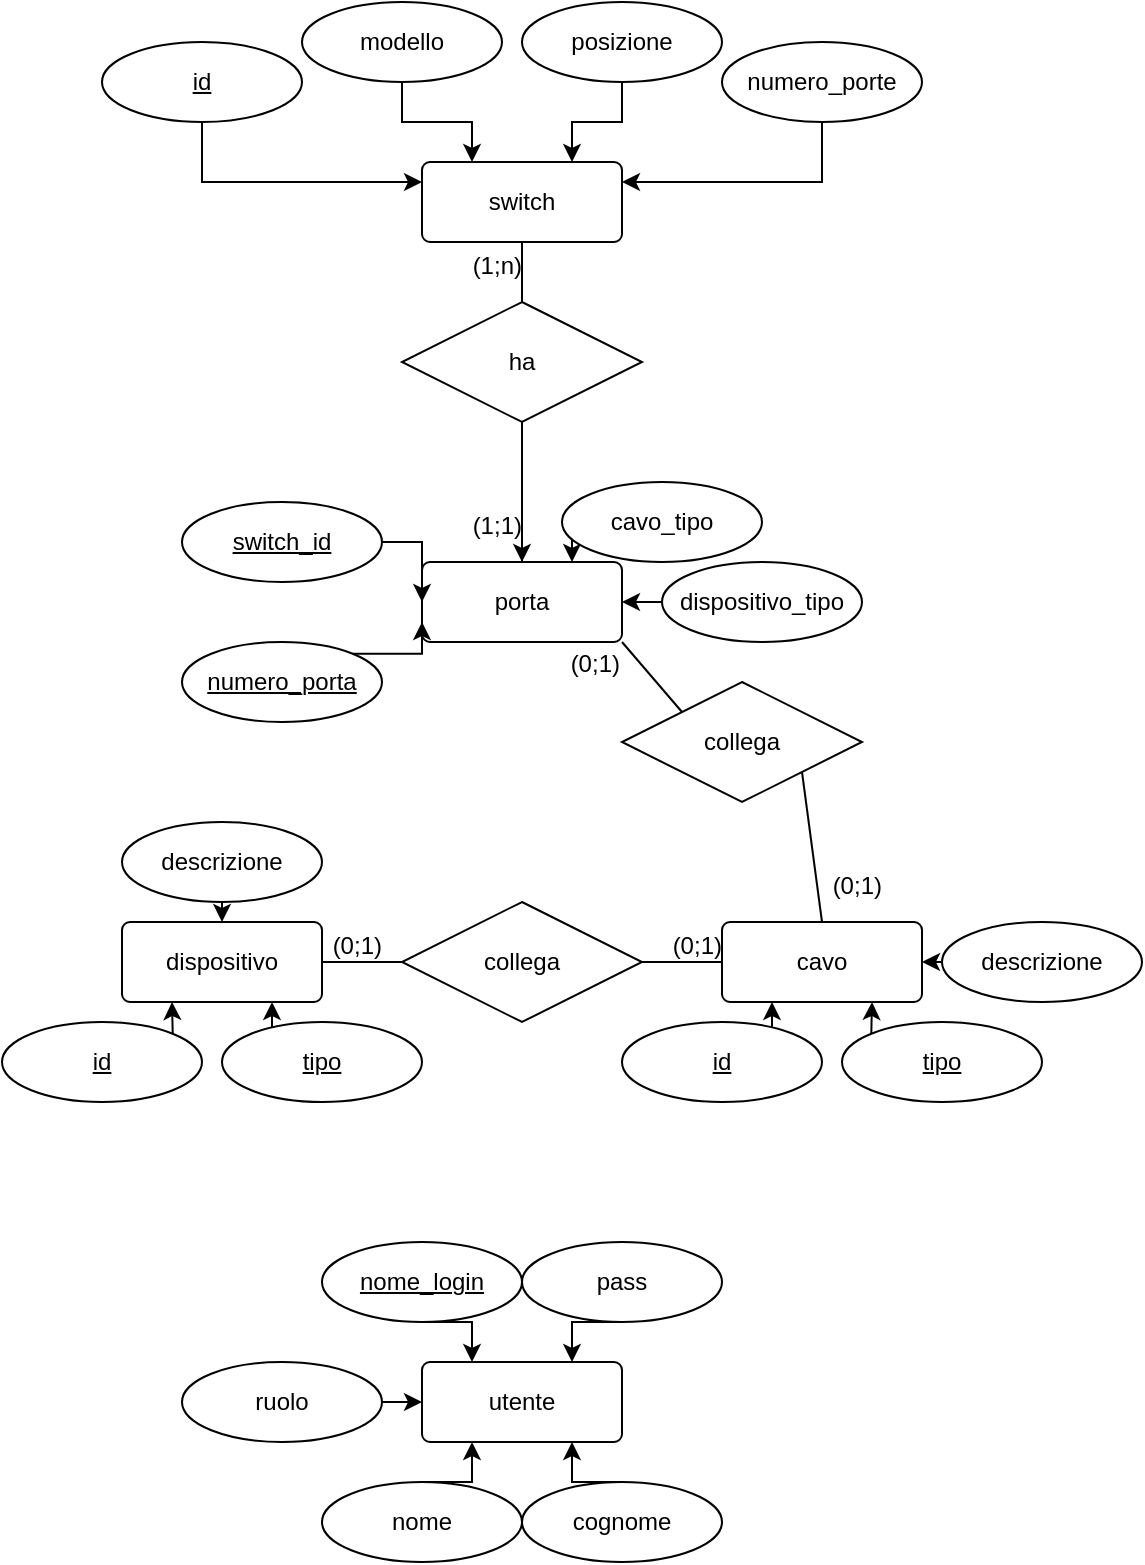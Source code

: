<mxfile version="13.8.0" type="device"><diagram id="R2lEEEUBdFMjLlhIrx00" name="Page-1"><mxGraphModel dx="1422" dy="713" grid="1" gridSize="10" guides="1" tooltips="1" connect="1" arrows="1" fold="1" page="1" pageScale="1" pageWidth="850" pageHeight="1100" math="0" shadow="0" extFonts="Permanent Marker^https://fonts.googleapis.com/css?family=Permanent+Marker"><root><mxCell id="0"/><mxCell id="1" parent="0"/><mxCell id="G7n4T4N7k4rPxcXfdLJF-1" value="switch" style="rounded=1;arcSize=10;whiteSpace=wrap;html=1;align=center;" parent="1" vertex="1"><mxGeometry x="390" y="140" width="100" height="40" as="geometry"/></mxCell><mxCell id="G7n4T4N7k4rPxcXfdLJF-14" style="edgeStyle=orthogonalEdgeStyle;rounded=0;orthogonalLoop=1;jettySize=auto;html=1;entryX=0;entryY=0.25;entryDx=0;entryDy=0;" parent="1" target="G7n4T4N7k4rPxcXfdLJF-1" edge="1"><mxGeometry relative="1" as="geometry"><mxPoint x="280" y="120" as="sourcePoint"/><Array as="points"><mxPoint x="280" y="150"/></Array></mxGeometry></mxCell><mxCell id="G7n4T4N7k4rPxcXfdLJF-10" style="edgeStyle=orthogonalEdgeStyle;rounded=0;orthogonalLoop=1;jettySize=auto;html=1;exitX=0.5;exitY=1;exitDx=0;exitDy=0;entryX=0.75;entryY=0;entryDx=0;entryDy=0;" parent="1" source="G7n4T4N7k4rPxcXfdLJF-4" target="G7n4T4N7k4rPxcXfdLJF-1" edge="1"><mxGeometry relative="1" as="geometry"/></mxCell><mxCell id="G7n4T4N7k4rPxcXfdLJF-4" value="posizione" style="ellipse;whiteSpace=wrap;html=1;align=center;" parent="1" vertex="1"><mxGeometry x="440" y="60" width="100" height="40" as="geometry"/></mxCell><mxCell id="G7n4T4N7k4rPxcXfdLJF-13" style="edgeStyle=orthogonalEdgeStyle;rounded=0;orthogonalLoop=1;jettySize=auto;html=1;exitX=0.5;exitY=1;exitDx=0;exitDy=0;entryX=1;entryY=0.25;entryDx=0;entryDy=0;" parent="1" source="G7n4T4N7k4rPxcXfdLJF-6" target="G7n4T4N7k4rPxcXfdLJF-1" edge="1"><mxGeometry relative="1" as="geometry"/></mxCell><mxCell id="G7n4T4N7k4rPxcXfdLJF-6" value="numero_porte" style="ellipse;whiteSpace=wrap;html=1;align=center;" parent="1" vertex="1"><mxGeometry x="540" y="80" width="100" height="40" as="geometry"/></mxCell><mxCell id="G7n4T4N7k4rPxcXfdLJF-7" value="id" style="ellipse;whiteSpace=wrap;html=1;align=center;fontStyle=4;" parent="1" vertex="1"><mxGeometry x="230" y="80" width="100" height="40" as="geometry"/></mxCell><mxCell id="G7n4T4N7k4rPxcXfdLJF-16" value="dispositivo" style="rounded=1;arcSize=10;whiteSpace=wrap;html=1;align=center;" parent="1" vertex="1"><mxGeometry x="240" y="520" width="100" height="40" as="geometry"/></mxCell><mxCell id="G7n4T4N7k4rPxcXfdLJF-17" value="cavo" style="rounded=1;arcSize=10;whiteSpace=wrap;html=1;align=center;" parent="1" vertex="1"><mxGeometry x="540" y="520" width="100" height="40" as="geometry"/></mxCell><mxCell id="G7n4T4N7k4rPxcXfdLJF-19" style="edgeStyle=orthogonalEdgeStyle;rounded=0;orthogonalLoop=1;jettySize=auto;html=1;exitX=0.5;exitY=1;exitDx=0;exitDy=0;entryX=0.25;entryY=0;entryDx=0;entryDy=0;" parent="1" source="G7n4T4N7k4rPxcXfdLJF-18" target="G7n4T4N7k4rPxcXfdLJF-1" edge="1"><mxGeometry relative="1" as="geometry"/></mxCell><mxCell id="G7n4T4N7k4rPxcXfdLJF-18" value="modello" style="ellipse;whiteSpace=wrap;html=1;align=center;" parent="1" vertex="1"><mxGeometry x="330" y="60" width="100" height="40" as="geometry"/></mxCell><mxCell id="G7n4T4N7k4rPxcXfdLJF-61" style="edgeStyle=orthogonalEdgeStyle;rounded=0;orthogonalLoop=1;jettySize=auto;html=1;exitX=1;exitY=0;exitDx=0;exitDy=0;entryX=0.25;entryY=1;entryDx=0;entryDy=0;" parent="1" source="G7n4T4N7k4rPxcXfdLJF-20" target="G7n4T4N7k4rPxcXfdLJF-16" edge="1"><mxGeometry relative="1" as="geometry"/></mxCell><mxCell id="G7n4T4N7k4rPxcXfdLJF-20" value="id" style="ellipse;whiteSpace=wrap;html=1;align=center;fontStyle=4;" parent="1" vertex="1"><mxGeometry x="180" y="570" width="100" height="40" as="geometry"/></mxCell><mxCell id="G7n4T4N7k4rPxcXfdLJF-62" style="edgeStyle=orthogonalEdgeStyle;rounded=0;orthogonalLoop=1;jettySize=auto;html=1;exitX=0;exitY=0;exitDx=0;exitDy=0;entryX=0.75;entryY=1;entryDx=0;entryDy=0;" parent="1" source="G7n4T4N7k4rPxcXfdLJF-21" target="G7n4T4N7k4rPxcXfdLJF-16" edge="1"><mxGeometry relative="1" as="geometry"/></mxCell><mxCell id="G7n4T4N7k4rPxcXfdLJF-21" value="tipo" style="ellipse;whiteSpace=wrap;html=1;align=center;fontStyle=4" parent="1" vertex="1"><mxGeometry x="290" y="570" width="100" height="40" as="geometry"/></mxCell><mxCell id="G7n4T4N7k4rPxcXfdLJF-63" style="edgeStyle=orthogonalEdgeStyle;rounded=0;orthogonalLoop=1;jettySize=auto;html=1;exitX=1;exitY=0;exitDx=0;exitDy=0;entryX=0.25;entryY=1;entryDx=0;entryDy=0;" parent="1" source="G7n4T4N7k4rPxcXfdLJF-22" target="G7n4T4N7k4rPxcXfdLJF-17" edge="1"><mxGeometry relative="1" as="geometry"/></mxCell><mxCell id="G7n4T4N7k4rPxcXfdLJF-22" value="id" style="ellipse;whiteSpace=wrap;html=1;align=center;fontStyle=4;" parent="1" vertex="1"><mxGeometry x="490" y="570" width="100" height="40" as="geometry"/></mxCell><mxCell id="G7n4T4N7k4rPxcXfdLJF-64" style="edgeStyle=orthogonalEdgeStyle;rounded=0;orthogonalLoop=1;jettySize=auto;html=1;exitX=0;exitY=0;exitDx=0;exitDy=0;entryX=0.75;entryY=1;entryDx=0;entryDy=0;" parent="1" source="G7n4T4N7k4rPxcXfdLJF-23" target="G7n4T4N7k4rPxcXfdLJF-17" edge="1"><mxGeometry relative="1" as="geometry"/></mxCell><mxCell id="G7n4T4N7k4rPxcXfdLJF-23" value="tipo" style="ellipse;whiteSpace=wrap;html=1;align=center;fontStyle=4" parent="1" vertex="1"><mxGeometry x="600" y="570" width="100" height="40" as="geometry"/></mxCell><mxCell id="G7n4T4N7k4rPxcXfdLJF-30" value="porta" style="rounded=1;arcSize=10;whiteSpace=wrap;html=1;align=center;" parent="1" vertex="1"><mxGeometry x="390" y="340" width="100" height="40" as="geometry"/></mxCell><mxCell id="G7n4T4N7k4rPxcXfdLJF-31" value="collega" style="shape=rhombus;perimeter=rhombusPerimeter;whiteSpace=wrap;html=1;align=center;" parent="1" vertex="1"><mxGeometry x="380" y="510" width="120" height="60" as="geometry"/></mxCell><mxCell id="G7n4T4N7k4rPxcXfdLJF-33" value="" style="endArrow=none;html=1;rounded=0;exitX=1;exitY=0.5;exitDx=0;exitDy=0;entryX=0;entryY=0.5;entryDx=0;entryDy=0;" parent="1" source="G7n4T4N7k4rPxcXfdLJF-16" target="G7n4T4N7k4rPxcXfdLJF-31" edge="1"><mxGeometry relative="1" as="geometry"><mxPoint x="340" y="500" as="sourcePoint"/><mxPoint x="360" y="520" as="targetPoint"/></mxGeometry></mxCell><mxCell id="G7n4T4N7k4rPxcXfdLJF-34" value="(0;1)" style="resizable=0;html=1;align=right;verticalAlign=bottom;" parent="G7n4T4N7k4rPxcXfdLJF-33" connectable="0" vertex="1"><mxGeometry x="1" relative="1" as="geometry"><mxPoint x="-10" as="offset"/></mxGeometry></mxCell><mxCell id="G7n4T4N7k4rPxcXfdLJF-35" value="" style="endArrow=none;html=1;rounded=0;exitX=0;exitY=0.5;exitDx=0;exitDy=0;entryX=1;entryY=0.5;entryDx=0;entryDy=0;" parent="1" source="G7n4T4N7k4rPxcXfdLJF-17" target="G7n4T4N7k4rPxcXfdLJF-31" edge="1"><mxGeometry relative="1" as="geometry"><mxPoint x="510" y="550" as="sourcePoint"/><mxPoint x="530" y="530" as="targetPoint"/></mxGeometry></mxCell><mxCell id="G7n4T4N7k4rPxcXfdLJF-36" value="(0;1)" style="resizable=0;html=1;align=right;verticalAlign=bottom;" parent="G7n4T4N7k4rPxcXfdLJF-35" connectable="0" vertex="1"><mxGeometry x="1" relative="1" as="geometry"><mxPoint x="40" as="offset"/></mxGeometry></mxCell><mxCell id="G7n4T4N7k4rPxcXfdLJF-37" value="collega" style="shape=rhombus;perimeter=rhombusPerimeter;whiteSpace=wrap;html=1;align=center;" parent="1" vertex="1"><mxGeometry x="490" y="400" width="120" height="60" as="geometry"/></mxCell><mxCell id="G7n4T4N7k4rPxcXfdLJF-38" value="" style="endArrow=none;html=1;rounded=0;entryX=1;entryY=1;entryDx=0;entryDy=0;exitX=0.5;exitY=0;exitDx=0;exitDy=0;" parent="1" source="G7n4T4N7k4rPxcXfdLJF-17" target="G7n4T4N7k4rPxcXfdLJF-37" edge="1"><mxGeometry relative="1" as="geometry"><mxPoint x="340" y="440" as="sourcePoint"/><mxPoint x="500" y="440" as="targetPoint"/></mxGeometry></mxCell><mxCell id="G7n4T4N7k4rPxcXfdLJF-39" value="(0;1)&lt;br&gt;" style="resizable=0;html=1;align=right;verticalAlign=bottom;" parent="G7n4T4N7k4rPxcXfdLJF-38" connectable="0" vertex="1"><mxGeometry x="1" relative="1" as="geometry"><mxPoint x="40.04" y="65.33" as="offset"/></mxGeometry></mxCell><mxCell id="G7n4T4N7k4rPxcXfdLJF-40" value="" style="endArrow=none;html=1;rounded=0;entryX=0;entryY=0;entryDx=0;entryDy=0;exitX=1;exitY=1;exitDx=0;exitDy=0;" parent="1" source="G7n4T4N7k4rPxcXfdLJF-30" target="G7n4T4N7k4rPxcXfdLJF-37" edge="1"><mxGeometry relative="1" as="geometry"><mxPoint x="340" y="440" as="sourcePoint"/><mxPoint x="500" y="440" as="targetPoint"/></mxGeometry></mxCell><mxCell id="G7n4T4N7k4rPxcXfdLJF-41" value="(0;1)" style="resizable=0;html=1;align=right;verticalAlign=bottom;" parent="G7n4T4N7k4rPxcXfdLJF-40" connectable="0" vertex="1"><mxGeometry x="1" relative="1" as="geometry"><mxPoint x="-29.94" y="-14.93" as="offset"/></mxGeometry></mxCell><mxCell id="G7n4T4N7k4rPxcXfdLJF-53" value="" style="edgeStyle=orthogonalEdgeStyle;rounded=0;orthogonalLoop=1;jettySize=auto;html=1;" parent="1" source="G7n4T4N7k4rPxcXfdLJF-42" target="G7n4T4N7k4rPxcXfdLJF-30" edge="1"><mxGeometry relative="1" as="geometry"/></mxCell><mxCell id="G7n4T4N7k4rPxcXfdLJF-42" value="ha" style="shape=rhombus;perimeter=rhombusPerimeter;whiteSpace=wrap;html=1;align=center;" parent="1" vertex="1"><mxGeometry x="380" y="210" width="120" height="60" as="geometry"/></mxCell><mxCell id="G7n4T4N7k4rPxcXfdLJF-45" value="" style="endArrow=none;html=1;rounded=0;entryX=0.5;entryY=1;entryDx=0;entryDy=0;exitX=0.5;exitY=0;exitDx=0;exitDy=0;" parent="1" source="G7n4T4N7k4rPxcXfdLJF-30" target="G7n4T4N7k4rPxcXfdLJF-42" edge="1"><mxGeometry relative="1" as="geometry"><mxPoint x="340" y="390" as="sourcePoint"/><mxPoint x="500" y="390" as="targetPoint"/></mxGeometry></mxCell><mxCell id="G7n4T4N7k4rPxcXfdLJF-46" value="(1;1)" style="resizable=0;html=1;align=right;verticalAlign=bottom;" parent="G7n4T4N7k4rPxcXfdLJF-45" connectable="0" vertex="1"><mxGeometry x="1" relative="1" as="geometry"><mxPoint y="60" as="offset"/></mxGeometry></mxCell><mxCell id="G7n4T4N7k4rPxcXfdLJF-51" value="" style="endArrow=none;html=1;rounded=0;exitX=0.5;exitY=1;exitDx=0;exitDy=0;entryX=0.5;entryY=0;entryDx=0;entryDy=0;" parent="1" source="G7n4T4N7k4rPxcXfdLJF-1" target="G7n4T4N7k4rPxcXfdLJF-42" edge="1"><mxGeometry relative="1" as="geometry"><mxPoint x="340" y="390" as="sourcePoint"/><mxPoint x="500" y="390" as="targetPoint"/></mxGeometry></mxCell><mxCell id="G7n4T4N7k4rPxcXfdLJF-52" value="(1;n)" style="resizable=0;html=1;align=right;verticalAlign=bottom;" parent="G7n4T4N7k4rPxcXfdLJF-51" connectable="0" vertex="1"><mxGeometry x="1" relative="1" as="geometry"><mxPoint y="-10" as="offset"/></mxGeometry></mxCell><mxCell id="G7n4T4N7k4rPxcXfdLJF-57" style="edgeStyle=orthogonalEdgeStyle;rounded=0;orthogonalLoop=1;jettySize=auto;html=1;exitX=1;exitY=0.5;exitDx=0;exitDy=0;" parent="1" source="G7n4T4N7k4rPxcXfdLJF-54" edge="1"><mxGeometry relative="1" as="geometry"><mxPoint x="390" y="360" as="targetPoint"/></mxGeometry></mxCell><mxCell id="G7n4T4N7k4rPxcXfdLJF-54" value="switch_id" style="ellipse;whiteSpace=wrap;html=1;align=center;fontStyle=4;" parent="1" vertex="1"><mxGeometry x="270" y="310" width="100" height="40" as="geometry"/></mxCell><mxCell id="B3CRnPO2sCqdGb9LZtp1-7" style="edgeStyle=orthogonalEdgeStyle;rounded=0;orthogonalLoop=1;jettySize=auto;html=1;exitX=1;exitY=0;exitDx=0;exitDy=0;entryX=0;entryY=0.75;entryDx=0;entryDy=0;" parent="1" source="G7n4T4N7k4rPxcXfdLJF-58" target="G7n4T4N7k4rPxcXfdLJF-30" edge="1"><mxGeometry relative="1" as="geometry"/></mxCell><mxCell id="G7n4T4N7k4rPxcXfdLJF-58" value="&lt;u&gt;numero_porta&lt;/u&gt;" style="ellipse;whiteSpace=wrap;html=1;align=center;" parent="1" vertex="1"><mxGeometry x="270" y="380" width="100" height="40" as="geometry"/></mxCell><mxCell id="G7n4T4N7k4rPxcXfdLJF-65" value="utente" style="rounded=1;arcSize=10;whiteSpace=wrap;html=1;align=center;" parent="1" vertex="1"><mxGeometry x="390" y="740" width="100" height="40" as="geometry"/></mxCell><mxCell id="G7n4T4N7k4rPxcXfdLJF-67" style="edgeStyle=orthogonalEdgeStyle;rounded=0;orthogonalLoop=1;jettySize=auto;html=1;exitX=0.5;exitY=1;exitDx=0;exitDy=0;entryX=0.25;entryY=0;entryDx=0;entryDy=0;" parent="1" source="G7n4T4N7k4rPxcXfdLJF-66" target="G7n4T4N7k4rPxcXfdLJF-65" edge="1"><mxGeometry relative="1" as="geometry"/></mxCell><mxCell id="G7n4T4N7k4rPxcXfdLJF-66" value="nome_login" style="ellipse;whiteSpace=wrap;html=1;align=center;fontStyle=4;" parent="1" vertex="1"><mxGeometry x="340" y="680" width="100" height="40" as="geometry"/></mxCell><mxCell id="G7n4T4N7k4rPxcXfdLJF-70" style="edgeStyle=orthogonalEdgeStyle;rounded=0;orthogonalLoop=1;jettySize=auto;html=1;exitX=0.5;exitY=1;exitDx=0;exitDy=0;entryX=0.75;entryY=0;entryDx=0;entryDy=0;" parent="1" source="G7n4T4N7k4rPxcXfdLJF-68" target="G7n4T4N7k4rPxcXfdLJF-65" edge="1"><mxGeometry relative="1" as="geometry"/></mxCell><mxCell id="G7n4T4N7k4rPxcXfdLJF-68" value="pass" style="ellipse;whiteSpace=wrap;html=1;align=center;" parent="1" vertex="1"><mxGeometry x="440" y="680" width="100" height="40" as="geometry"/></mxCell><mxCell id="G7n4T4N7k4rPxcXfdLJF-75" style="edgeStyle=orthogonalEdgeStyle;rounded=0;orthogonalLoop=1;jettySize=auto;html=1;exitX=0.5;exitY=0;exitDx=0;exitDy=0;entryX=0.25;entryY=1;entryDx=0;entryDy=0;" parent="1" source="G7n4T4N7k4rPxcXfdLJF-73" target="G7n4T4N7k4rPxcXfdLJF-65" edge="1"><mxGeometry relative="1" as="geometry"/></mxCell><mxCell id="G7n4T4N7k4rPxcXfdLJF-73" value="nome" style="ellipse;whiteSpace=wrap;html=1;align=center;" parent="1" vertex="1"><mxGeometry x="340" y="800" width="100" height="40" as="geometry"/></mxCell><mxCell id="G7n4T4N7k4rPxcXfdLJF-76" style="edgeStyle=orthogonalEdgeStyle;rounded=0;orthogonalLoop=1;jettySize=auto;html=1;exitX=0.5;exitY=0;exitDx=0;exitDy=0;entryX=0.75;entryY=1;entryDx=0;entryDy=0;" parent="1" source="G7n4T4N7k4rPxcXfdLJF-74" target="G7n4T4N7k4rPxcXfdLJF-65" edge="1"><mxGeometry relative="1" as="geometry"/></mxCell><mxCell id="G7n4T4N7k4rPxcXfdLJF-74" value="cognome" style="ellipse;whiteSpace=wrap;html=1;align=center;" parent="1" vertex="1"><mxGeometry x="440" y="800" width="100" height="40" as="geometry"/></mxCell><mxCell id="G7n4T4N7k4rPxcXfdLJF-80" style="edgeStyle=orthogonalEdgeStyle;rounded=0;orthogonalLoop=1;jettySize=auto;html=1;exitX=0;exitY=0.5;exitDx=0;exitDy=0;entryX=1;entryY=0.5;entryDx=0;entryDy=0;" parent="1" source="G7n4T4N7k4rPxcXfdLJF-77" target="G7n4T4N7k4rPxcXfdLJF-30" edge="1"><mxGeometry relative="1" as="geometry"/></mxCell><mxCell id="G7n4T4N7k4rPxcXfdLJF-77" value="dispositivo_tipo" style="ellipse;whiteSpace=wrap;html=1;align=center;" parent="1" vertex="1"><mxGeometry x="510" y="340" width="100" height="40" as="geometry"/></mxCell><mxCell id="G7n4T4N7k4rPxcXfdLJF-79" style="edgeStyle=orthogonalEdgeStyle;rounded=0;orthogonalLoop=1;jettySize=auto;html=1;exitX=0;exitY=0.5;exitDx=0;exitDy=0;entryX=0.75;entryY=0;entryDx=0;entryDy=0;" parent="1" source="G7n4T4N7k4rPxcXfdLJF-78" target="G7n4T4N7k4rPxcXfdLJF-30" edge="1"><mxGeometry relative="1" as="geometry"/></mxCell><mxCell id="G7n4T4N7k4rPxcXfdLJF-78" value="cavo_tipo" style="ellipse;whiteSpace=wrap;html=1;align=center;" parent="1" vertex="1"><mxGeometry x="460" y="300" width="100" height="40" as="geometry"/></mxCell><mxCell id="B3CRnPO2sCqdGb9LZtp1-4" style="edgeStyle=orthogonalEdgeStyle;rounded=0;orthogonalLoop=1;jettySize=auto;html=1;exitX=0.5;exitY=1;exitDx=0;exitDy=0;entryX=0.5;entryY=0;entryDx=0;entryDy=0;" parent="1" source="B3CRnPO2sCqdGb9LZtp1-3" target="G7n4T4N7k4rPxcXfdLJF-16" edge="1"><mxGeometry relative="1" as="geometry"/></mxCell><mxCell id="B3CRnPO2sCqdGb9LZtp1-3" value="descrizione" style="ellipse;whiteSpace=wrap;html=1;align=center;" parent="1" vertex="1"><mxGeometry x="240" y="470" width="100" height="40" as="geometry"/></mxCell><mxCell id="B3CRnPO2sCqdGb9LZtp1-6" style="edgeStyle=orthogonalEdgeStyle;rounded=0;orthogonalLoop=1;jettySize=auto;html=1;exitX=0;exitY=0.5;exitDx=0;exitDy=0;entryX=1;entryY=0.5;entryDx=0;entryDy=0;" parent="1" source="B3CRnPO2sCqdGb9LZtp1-5" target="G7n4T4N7k4rPxcXfdLJF-17" edge="1"><mxGeometry relative="1" as="geometry"/></mxCell><mxCell id="B3CRnPO2sCqdGb9LZtp1-5" value="descrizione" style="ellipse;whiteSpace=wrap;html=1;align=center;" parent="1" vertex="1"><mxGeometry x="650" y="520" width="100" height="40" as="geometry"/></mxCell><mxCell id="cn_JXRg3pxFtWAAZ1kol-2" style="edgeStyle=orthogonalEdgeStyle;rounded=0;orthogonalLoop=1;jettySize=auto;html=1;exitX=1;exitY=0.5;exitDx=0;exitDy=0;entryX=0;entryY=0.5;entryDx=0;entryDy=0;" parent="1" source="cn_JXRg3pxFtWAAZ1kol-1" target="G7n4T4N7k4rPxcXfdLJF-65" edge="1"><mxGeometry relative="1" as="geometry"/></mxCell><mxCell id="cn_JXRg3pxFtWAAZ1kol-1" value="ruolo" style="ellipse;whiteSpace=wrap;html=1;align=center;" parent="1" vertex="1"><mxGeometry x="270" y="740" width="100" height="40" as="geometry"/></mxCell></root></mxGraphModel></diagram></mxfile>